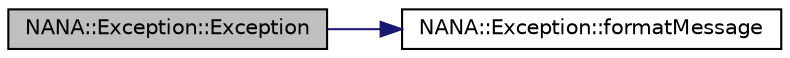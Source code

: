 digraph "NANA::Exception::Exception"
{
 // LATEX_PDF_SIZE
  edge [fontname="Helvetica",fontsize="10",labelfontname="Helvetica",labelfontsize="10"];
  node [fontname="Helvetica",fontsize="10",shape=record];
  rankdir="LR";
  Node1 [label="NANA::Exception::Exception",height=0.2,width=0.4,color="black", fillcolor="grey75", style="filled", fontcolor="black",tooltip=" "];
  Node1 -> Node2 [color="midnightblue",fontsize="10",style="solid",fontname="Helvetica"];
  Node2 [label="NANA::Exception::formatMessage",height=0.2,width=0.4,color="black", fillcolor="white", style="filled",URL="$class_n_a_n_a_1_1_exception.html#ac34d0fa15b86bcd549b3b8f3b9264c69",tooltip=" "];
}
